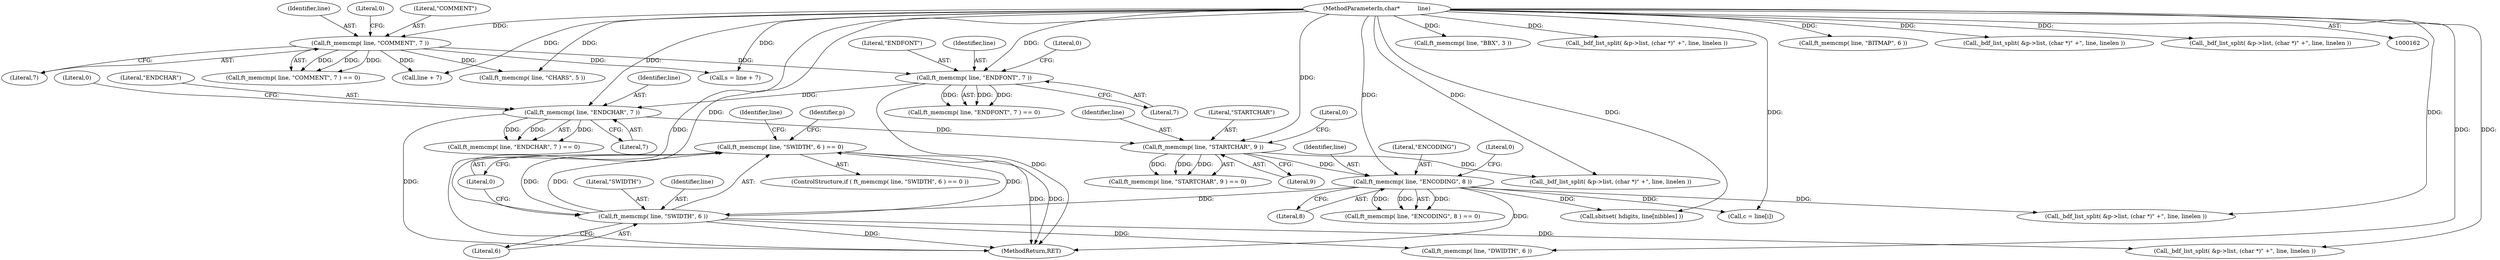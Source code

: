 digraph "0_savannah_7f2e4f4f553f6836be7683f66226afac3fa979b8@API" {
"1000997" [label="(Call,ft_memcmp( line, \"SWIDTH\", 6 ) == 0)"];
"1000998" [label="(Call,ft_memcmp( line, \"SWIDTH\", 6 ))"];
"1000477" [label="(Call,ft_memcmp( line, \"ENCODING\", 8 ))"];
"1000397" [label="(Call,ft_memcmp( line, \"STARTCHAR\", 9 ))"];
"1000356" [label="(Call,ft_memcmp( line, \"ENDCHAR\", 7 ))"];
"1000330" [label="(Call,ft_memcmp( line, \"ENDFONT\", 7 ))"];
"1000205" [label="(Call,ft_memcmp( line, \"COMMENT\", 7 ))"];
"1000163" [label="(MethodParameterIn,char*          line)"];
"1000478" [label="(Identifier,line)"];
"1001002" [label="(Literal,0)"];
"1001001" [label="(Literal,6)"];
"1000208" [label="(Literal,7)"];
"1001000" [label="(Literal,\"SWIDTH\")"];
"1000396" [label="(Call,ft_memcmp( line, \"STARTCHAR\", 9 ) == 0)"];
"1000330" [label="(Call,ft_memcmp( line, \"ENDFONT\", 7 ))"];
"1000997" [label="(Call,ft_memcmp( line, \"SWIDTH\", 6 ) == 0)"];
"1000996" [label="(ControlStructure,if ( ft_memcmp( line, \"SWIDTH\", 6 ) == 0 ))"];
"1000480" [label="(Literal,8)"];
"1000332" [label="(Literal,\"ENDFONT\")"];
"1000333" [label="(Literal,7)"];
"1000398" [label="(Identifier,line)"];
"1000163" [label="(MethodParameterIn,char*          line)"];
"1001051" [label="(Call,ft_memcmp( line, \"DWIDTH\", 6 ))"];
"1000207" [label="(Literal,\"COMMENT\")"];
"1000998" [label="(Call,ft_memcmp( line, \"SWIDTH\", 6 ))"];
"1000214" [label="(Call,s = line + 7)"];
"1000331" [label="(Identifier,line)"];
"1000479" [label="(Literal,\"ENCODING\")"];
"1000357" [label="(Identifier,line)"];
"1000399" [label="(Literal,\"STARTCHAR\")"];
"1000216" [label="(Call,line + 7)"];
"1000400" [label="(Literal,9)"];
"1001132" [label="(Call,ft_memcmp( line, \"BBX\", 3 ))"];
"1000477" [label="(Call,ft_memcmp( line, \"ENCODING\", 8 ))"];
"1001148" [label="(Call,_bdf_list_split( &p->list, (char *)\" +\", line, linelen ))"];
"1000356" [label="(Call,ft_memcmp( line, \"ENDCHAR\", 7 ))"];
"1000875" [label="(Call,c = line[i])"];
"1001014" [label="(Call,_bdf_list_split( &p->list, (char *)\" +\", line, linelen ))"];
"1001447" [label="(Call,ft_memcmp( line, \"BITMAP\", 6 ))"];
"1000248" [label="(Call,ft_memcmp( line, \"CHARS\", 5 ))"];
"1000260" [label="(Call,_bdf_list_split( &p->list, (char *)\" +\", line, linelen ))"];
"1000359" [label="(Literal,7)"];
"1000360" [label="(Literal,0)"];
"1000481" [label="(Literal,0)"];
"1000204" [label="(Call,ft_memcmp( line, \"COMMENT\", 7 ) == 0)"];
"1000355" [label="(Call,ft_memcmp( line, \"ENDCHAR\", 7 ) == 0)"];
"1000969" [label="(Call,sbitset( hdigits, line[nibbles] ))"];
"1000334" [label="(Literal,0)"];
"1000409" [label="(Call,_bdf_list_split( &p->list, (char *)\" +\", line, linelen ))"];
"1000401" [label="(Literal,0)"];
"1000397" [label="(Call,ft_memcmp( line, \"STARTCHAR\", 9 ))"];
"1001067" [label="(Call,_bdf_list_split( &p->list, (char *)\" +\", line, linelen ))"];
"1001562" [label="(MethodReturn,RET)"];
"1001052" [label="(Identifier,line)"];
"1000476" [label="(Call,ft_memcmp( line, \"ENCODING\", 8 ) == 0)"];
"1000205" [label="(Call,ft_memcmp( line, \"COMMENT\", 7 ))"];
"1000999" [label="(Identifier,line)"];
"1000206" [label="(Identifier,line)"];
"1000329" [label="(Call,ft_memcmp( line, \"ENDFONT\", 7 ) == 0)"];
"1000497" [label="(Call,_bdf_list_split( &p->list, (char *)\" +\", line, linelen ))"];
"1000209" [label="(Literal,0)"];
"1001008" [label="(Identifier,p)"];
"1000358" [label="(Literal,\"ENDCHAR\")"];
"1000997" -> "1000996"  [label="AST: "];
"1000997" -> "1001002"  [label="CFG: "];
"1000998" -> "1000997"  [label="AST: "];
"1001002" -> "1000997"  [label="AST: "];
"1001008" -> "1000997"  [label="CFG: "];
"1001052" -> "1000997"  [label="CFG: "];
"1000997" -> "1001562"  [label="DDG: "];
"1000997" -> "1001562"  [label="DDG: "];
"1000998" -> "1000997"  [label="DDG: "];
"1000998" -> "1000997"  [label="DDG: "];
"1000998" -> "1000997"  [label="DDG: "];
"1000998" -> "1001001"  [label="CFG: "];
"1000999" -> "1000998"  [label="AST: "];
"1001000" -> "1000998"  [label="AST: "];
"1001001" -> "1000998"  [label="AST: "];
"1001002" -> "1000998"  [label="CFG: "];
"1000998" -> "1001562"  [label="DDG: "];
"1000477" -> "1000998"  [label="DDG: "];
"1000163" -> "1000998"  [label="DDG: "];
"1000998" -> "1001014"  [label="DDG: "];
"1000998" -> "1001051"  [label="DDG: "];
"1000477" -> "1000476"  [label="AST: "];
"1000477" -> "1000480"  [label="CFG: "];
"1000478" -> "1000477"  [label="AST: "];
"1000479" -> "1000477"  [label="AST: "];
"1000480" -> "1000477"  [label="AST: "];
"1000481" -> "1000477"  [label="CFG: "];
"1000477" -> "1001562"  [label="DDG: "];
"1000477" -> "1000476"  [label="DDG: "];
"1000477" -> "1000476"  [label="DDG: "];
"1000477" -> "1000476"  [label="DDG: "];
"1000397" -> "1000477"  [label="DDG: "];
"1000163" -> "1000477"  [label="DDG: "];
"1000477" -> "1000497"  [label="DDG: "];
"1000477" -> "1000875"  [label="DDG: "];
"1000477" -> "1000969"  [label="DDG: "];
"1000397" -> "1000396"  [label="AST: "];
"1000397" -> "1000400"  [label="CFG: "];
"1000398" -> "1000397"  [label="AST: "];
"1000399" -> "1000397"  [label="AST: "];
"1000400" -> "1000397"  [label="AST: "];
"1000401" -> "1000397"  [label="CFG: "];
"1000397" -> "1000396"  [label="DDG: "];
"1000397" -> "1000396"  [label="DDG: "];
"1000397" -> "1000396"  [label="DDG: "];
"1000356" -> "1000397"  [label="DDG: "];
"1000163" -> "1000397"  [label="DDG: "];
"1000397" -> "1000409"  [label="DDG: "];
"1000356" -> "1000355"  [label="AST: "];
"1000356" -> "1000359"  [label="CFG: "];
"1000357" -> "1000356"  [label="AST: "];
"1000358" -> "1000356"  [label="AST: "];
"1000359" -> "1000356"  [label="AST: "];
"1000360" -> "1000356"  [label="CFG: "];
"1000356" -> "1001562"  [label="DDG: "];
"1000356" -> "1000355"  [label="DDG: "];
"1000356" -> "1000355"  [label="DDG: "];
"1000356" -> "1000355"  [label="DDG: "];
"1000330" -> "1000356"  [label="DDG: "];
"1000163" -> "1000356"  [label="DDG: "];
"1000330" -> "1000329"  [label="AST: "];
"1000330" -> "1000333"  [label="CFG: "];
"1000331" -> "1000330"  [label="AST: "];
"1000332" -> "1000330"  [label="AST: "];
"1000333" -> "1000330"  [label="AST: "];
"1000334" -> "1000330"  [label="CFG: "];
"1000330" -> "1001562"  [label="DDG: "];
"1000330" -> "1000329"  [label="DDG: "];
"1000330" -> "1000329"  [label="DDG: "];
"1000330" -> "1000329"  [label="DDG: "];
"1000205" -> "1000330"  [label="DDG: "];
"1000163" -> "1000330"  [label="DDG: "];
"1000205" -> "1000204"  [label="AST: "];
"1000205" -> "1000208"  [label="CFG: "];
"1000206" -> "1000205"  [label="AST: "];
"1000207" -> "1000205"  [label="AST: "];
"1000208" -> "1000205"  [label="AST: "];
"1000209" -> "1000205"  [label="CFG: "];
"1000205" -> "1000204"  [label="DDG: "];
"1000205" -> "1000204"  [label="DDG: "];
"1000205" -> "1000204"  [label="DDG: "];
"1000163" -> "1000205"  [label="DDG: "];
"1000205" -> "1000214"  [label="DDG: "];
"1000205" -> "1000216"  [label="DDG: "];
"1000205" -> "1000248"  [label="DDG: "];
"1000163" -> "1000162"  [label="AST: "];
"1000163" -> "1001562"  [label="DDG: "];
"1000163" -> "1000214"  [label="DDG: "];
"1000163" -> "1000216"  [label="DDG: "];
"1000163" -> "1000248"  [label="DDG: "];
"1000163" -> "1000260"  [label="DDG: "];
"1000163" -> "1000409"  [label="DDG: "];
"1000163" -> "1000497"  [label="DDG: "];
"1000163" -> "1000875"  [label="DDG: "];
"1000163" -> "1000969"  [label="DDG: "];
"1000163" -> "1001014"  [label="DDG: "];
"1000163" -> "1001051"  [label="DDG: "];
"1000163" -> "1001067"  [label="DDG: "];
"1000163" -> "1001132"  [label="DDG: "];
"1000163" -> "1001148"  [label="DDG: "];
"1000163" -> "1001447"  [label="DDG: "];
}
